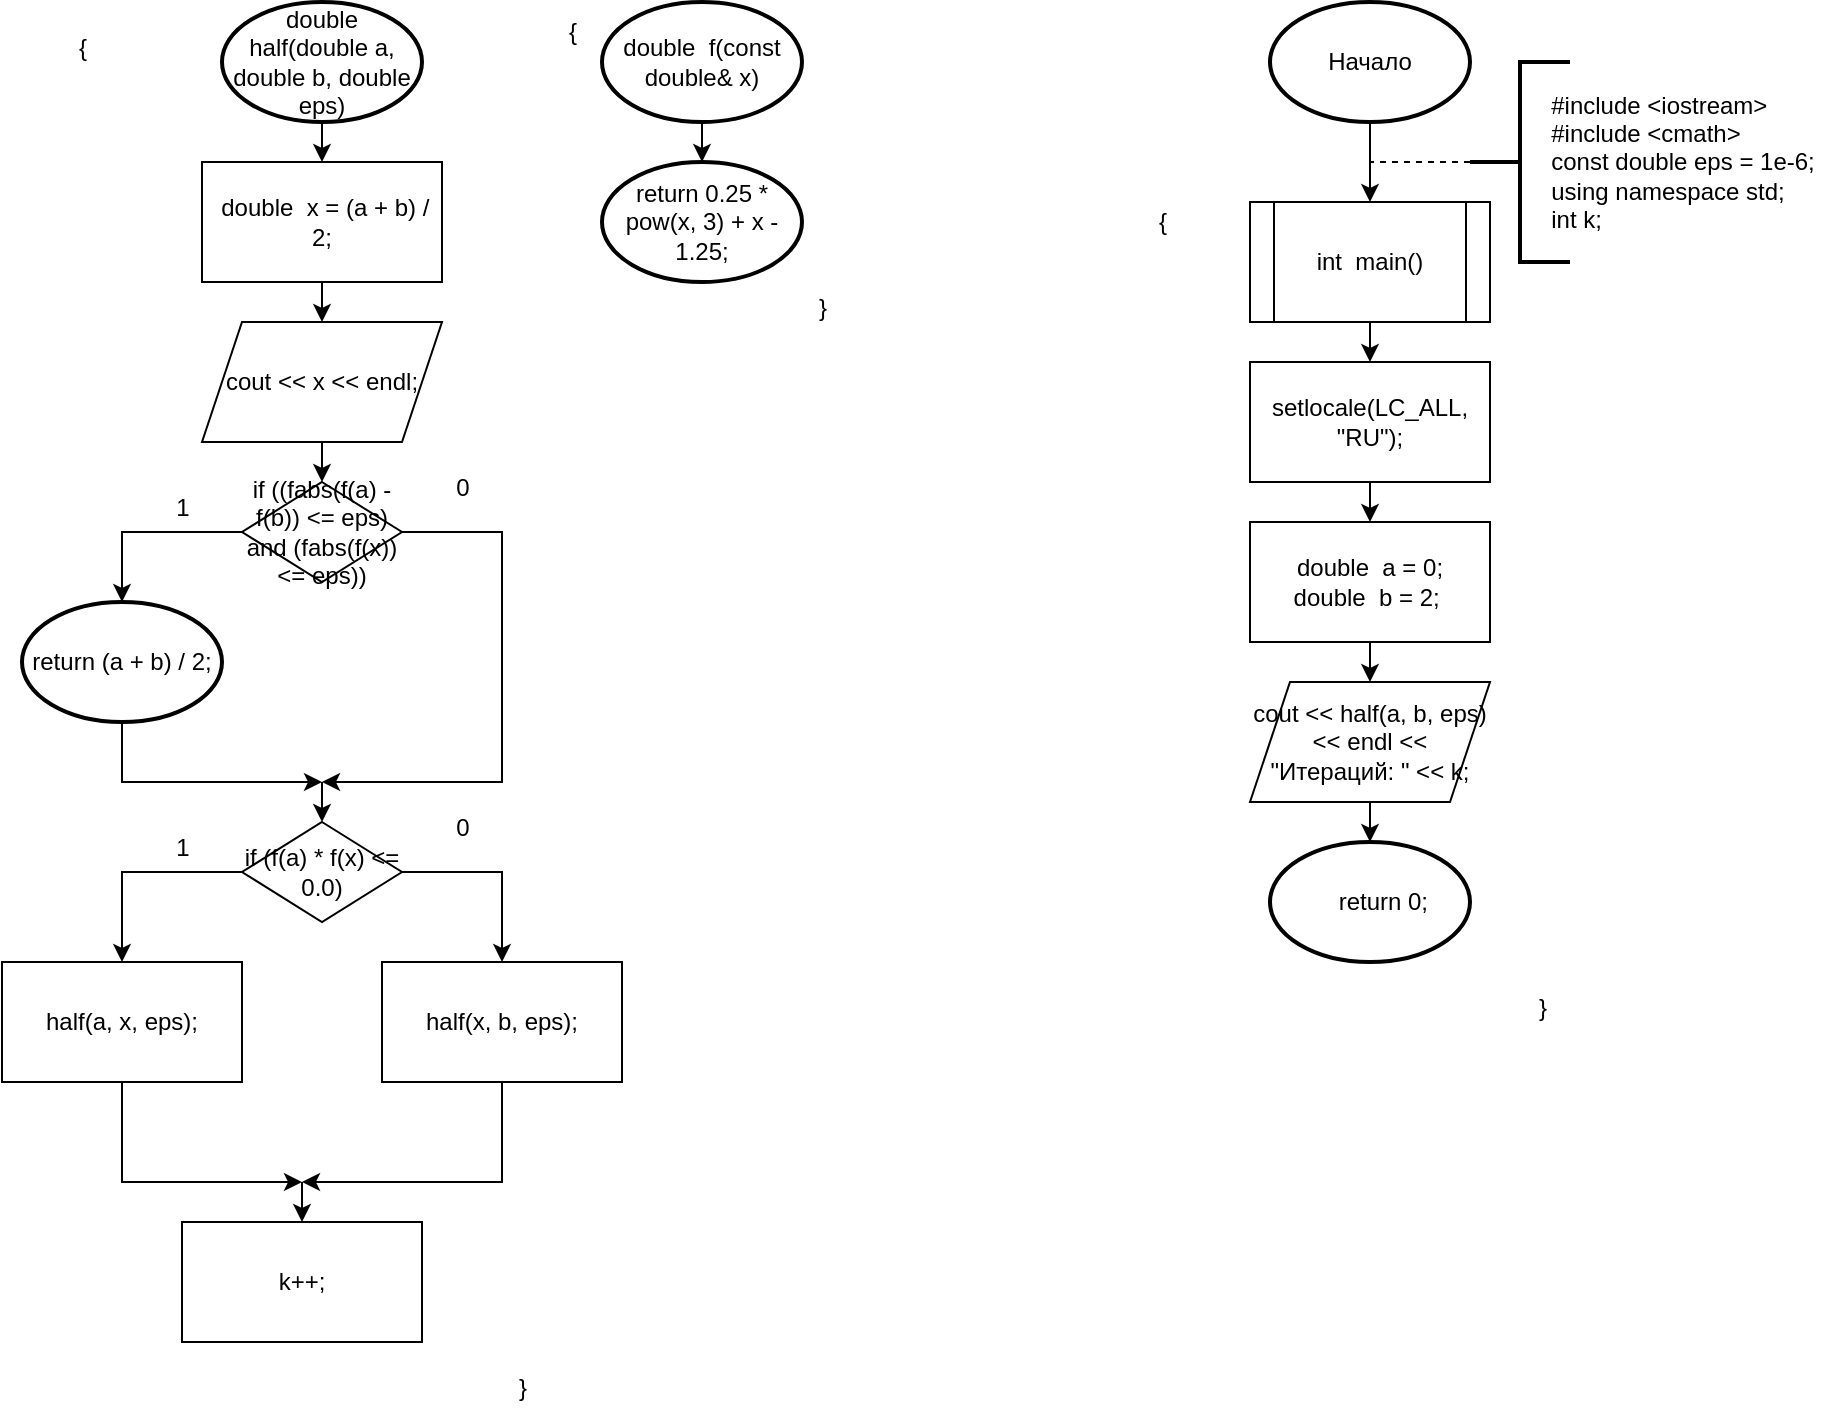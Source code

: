 <mxfile version="25.0.2">
  <diagram name="Страница — 1" id="jIeJxpKBLLPIpHVY_DND">
    <mxGraphModel dx="1357" dy="702" grid="1" gridSize="10" guides="1" tooltips="1" connect="1" arrows="1" fold="1" page="1" pageScale="1" pageWidth="827" pageHeight="1169" math="0" shadow="0">
      <root>
        <mxCell id="0" />
        <mxCell id="1" parent="0" />
        <mxCell id="tPtRWr90JzX8VV3-GxKe-7" style="edgeStyle=orthogonalEdgeStyle;rounded=0;orthogonalLoop=1;jettySize=auto;html=1;exitX=0.5;exitY=1;exitDx=0;exitDy=0;exitPerimeter=0;entryX=0.5;entryY=0;entryDx=0;entryDy=0;" parent="1" source="tPtRWr90JzX8VV3-GxKe-1" target="tPtRWr90JzX8VV3-GxKe-6" edge="1">
          <mxGeometry relative="1" as="geometry" />
        </mxCell>
        <mxCell id="tPtRWr90JzX8VV3-GxKe-1" value="Начало" style="strokeWidth=2;html=1;shape=mxgraph.flowchart.start_1;whiteSpace=wrap;" parent="1" vertex="1">
          <mxGeometry x="364" y="10" width="100" height="60" as="geometry" />
        </mxCell>
        <mxCell id="tPtRWr90JzX8VV3-GxKe-2" value="" style="strokeWidth=2;html=1;shape=mxgraph.flowchart.annotation_2;align=left;labelPosition=right;pointerEvents=1;" parent="1" vertex="1">
          <mxGeometry x="464" y="40" width="50" height="100" as="geometry" />
        </mxCell>
        <mxCell id="tPtRWr90JzX8VV3-GxKe-3" value="&lt;div style=&quot;text-align: justify;&quot;&gt;#include &amp;lt;iostream&amp;gt;&lt;/div&gt;&lt;div style=&quot;text-align: justify;&quot;&gt;#include &amp;lt;cmath&amp;gt;&lt;/div&gt;&lt;div style=&quot;text-align: justify;&quot;&gt;const double eps = 1e-6;&lt;/div&gt;&lt;div style=&quot;text-align: justify;&quot;&gt;using namespace std;&lt;/div&gt;&lt;div style=&quot;text-align: justify;&quot;&gt;int k;&lt;/div&gt;" style="text;html=1;align=center;verticalAlign=middle;resizable=0;points=[];autosize=1;strokeColor=none;fillColor=none;" parent="1" vertex="1">
          <mxGeometry x="490" y="45" width="160" height="90" as="geometry" />
        </mxCell>
        <mxCell id="tPtRWr90JzX8VV3-GxKe-4" value="" style="endArrow=none;dashed=1;html=1;rounded=0;entryX=0.5;entryY=1;entryDx=0;entryDy=0;entryPerimeter=0;exitX=0;exitY=0.5;exitDx=0;exitDy=0;exitPerimeter=0;" parent="1" source="tPtRWr90JzX8VV3-GxKe-2" target="tPtRWr90JzX8VV3-GxKe-1" edge="1">
          <mxGeometry width="50" height="50" relative="1" as="geometry">
            <mxPoint x="440" y="190" as="sourcePoint" />
            <mxPoint x="490" y="140" as="targetPoint" />
            <Array as="points">
              <mxPoint x="414" y="90" />
            </Array>
          </mxGeometry>
        </mxCell>
        <mxCell id="tPtRWr90JzX8VV3-GxKe-13" style="edgeStyle=orthogonalEdgeStyle;rounded=0;orthogonalLoop=1;jettySize=auto;html=1;exitX=0.5;exitY=1;exitDx=0;exitDy=0;entryX=0.5;entryY=0;entryDx=0;entryDy=0;" parent="1" source="tPtRWr90JzX8VV3-GxKe-6" target="tPtRWr90JzX8VV3-GxKe-8" edge="1">
          <mxGeometry relative="1" as="geometry" />
        </mxCell>
        <mxCell id="tPtRWr90JzX8VV3-GxKe-6" value="int&amp;nbsp; main()" style="shape=process;whiteSpace=wrap;html=1;backgroundOutline=1;" parent="1" vertex="1">
          <mxGeometry x="354" y="110" width="120" height="60" as="geometry" />
        </mxCell>
        <mxCell id="tPtRWr90JzX8VV3-GxKe-14" style="edgeStyle=orthogonalEdgeStyle;rounded=0;orthogonalLoop=1;jettySize=auto;html=1;exitX=0.5;exitY=1;exitDx=0;exitDy=0;entryX=0.5;entryY=0;entryDx=0;entryDy=0;" parent="1" source="tPtRWr90JzX8VV3-GxKe-8" target="tPtRWr90JzX8VV3-GxKe-9" edge="1">
          <mxGeometry relative="1" as="geometry" />
        </mxCell>
        <mxCell id="tPtRWr90JzX8VV3-GxKe-8" value="setlocale(LC_ALL, &quot;RU&quot;);" style="rounded=0;whiteSpace=wrap;html=1;" parent="1" vertex="1">
          <mxGeometry x="354" y="190" width="120" height="60" as="geometry" />
        </mxCell>
        <mxCell id="tPtRWr90JzX8VV3-GxKe-15" style="edgeStyle=orthogonalEdgeStyle;rounded=0;orthogonalLoop=1;jettySize=auto;html=1;exitX=0.5;exitY=1;exitDx=0;exitDy=0;entryX=0.5;entryY=0;entryDx=0;entryDy=0;" parent="1" source="tPtRWr90JzX8VV3-GxKe-9" target="tPtRWr90JzX8VV3-GxKe-10" edge="1">
          <mxGeometry relative="1" as="geometry" />
        </mxCell>
        <mxCell id="tPtRWr90JzX8VV3-GxKe-9" value="&lt;div&gt;double&amp;nbsp; a = 0;&lt;/div&gt;&lt;div&gt;double&amp;nbsp; b = 2;&amp;nbsp;&lt;/div&gt;" style="rounded=0;whiteSpace=wrap;html=1;" parent="1" vertex="1">
          <mxGeometry x="354" y="270" width="120" height="60" as="geometry" />
        </mxCell>
        <mxCell id="tPtRWr90JzX8VV3-GxKe-16" style="edgeStyle=orthogonalEdgeStyle;rounded=0;orthogonalLoop=1;jettySize=auto;html=1;exitX=0.5;exitY=1;exitDx=0;exitDy=0;" parent="1" source="tPtRWr90JzX8VV3-GxKe-10" target="tPtRWr90JzX8VV3-GxKe-12" edge="1">
          <mxGeometry relative="1" as="geometry" />
        </mxCell>
        <mxCell id="tPtRWr90JzX8VV3-GxKe-10" value="cout &amp;lt;&amp;lt; half(a, b, eps) &amp;lt;&amp;lt; endl &amp;lt;&amp;lt; &quot;Итераций: &quot; &amp;lt;&amp;lt; k;" style="shape=parallelogram;perimeter=parallelogramPerimeter;whiteSpace=wrap;html=1;fixedSize=1;" parent="1" vertex="1">
          <mxGeometry x="354" y="350" width="120" height="60" as="geometry" />
        </mxCell>
        <mxCell id="tPtRWr90JzX8VV3-GxKe-12" value="&lt;div&gt;&amp;nbsp; &amp;nbsp; return 0;&lt;/div&gt;" style="strokeWidth=2;html=1;shape=mxgraph.flowchart.start_1;whiteSpace=wrap;" parent="1" vertex="1">
          <mxGeometry x="364" y="430" width="100" height="60" as="geometry" />
        </mxCell>
        <mxCell id="tPtRWr90JzX8VV3-GxKe-17" value="double&amp;nbsp; f(const double&amp;amp; x)" style="strokeWidth=2;html=1;shape=mxgraph.flowchart.start_1;whiteSpace=wrap;" parent="1" vertex="1">
          <mxGeometry x="30" y="10" width="100" height="60" as="geometry" />
        </mxCell>
        <mxCell id="tPtRWr90JzX8VV3-GxKe-18" value="return 0.25 * pow(x, 3) + x - 1.25;" style="strokeWidth=2;html=1;shape=mxgraph.flowchart.start_1;whiteSpace=wrap;" parent="1" vertex="1">
          <mxGeometry x="30" y="90" width="100" height="60" as="geometry" />
        </mxCell>
        <mxCell id="tPtRWr90JzX8VV3-GxKe-19" style="edgeStyle=orthogonalEdgeStyle;rounded=0;orthogonalLoop=1;jettySize=auto;html=1;exitX=0.5;exitY=1;exitDx=0;exitDy=0;exitPerimeter=0;entryX=0.5;entryY=0;entryDx=0;entryDy=0;entryPerimeter=0;" parent="1" source="tPtRWr90JzX8VV3-GxKe-17" target="tPtRWr90JzX8VV3-GxKe-18" edge="1">
          <mxGeometry relative="1" as="geometry" />
        </mxCell>
        <mxCell id="tPtRWr90JzX8VV3-GxKe-25" style="edgeStyle=orthogonalEdgeStyle;rounded=0;orthogonalLoop=1;jettySize=auto;html=1;exitX=0.5;exitY=1;exitDx=0;exitDy=0;exitPerimeter=0;entryX=0.5;entryY=0;entryDx=0;entryDy=0;" parent="1" source="tPtRWr90JzX8VV3-GxKe-20" target="tPtRWr90JzX8VV3-GxKe-21" edge="1">
          <mxGeometry relative="1" as="geometry" />
        </mxCell>
        <mxCell id="tPtRWr90JzX8VV3-GxKe-20" value="double half(double a, double b, double eps)" style="strokeWidth=2;html=1;shape=mxgraph.flowchart.start_1;whiteSpace=wrap;" parent="1" vertex="1">
          <mxGeometry x="-160" y="10" width="100" height="60" as="geometry" />
        </mxCell>
        <mxCell id="tPtRWr90JzX8VV3-GxKe-24" style="edgeStyle=orthogonalEdgeStyle;rounded=0;orthogonalLoop=1;jettySize=auto;html=1;exitX=0.5;exitY=1;exitDx=0;exitDy=0;entryX=0.5;entryY=0;entryDx=0;entryDy=0;" parent="1" source="tPtRWr90JzX8VV3-GxKe-21" target="tPtRWr90JzX8VV3-GxKe-22" edge="1">
          <mxGeometry relative="1" as="geometry" />
        </mxCell>
        <mxCell id="tPtRWr90JzX8VV3-GxKe-21" value="&amp;nbsp;double&amp;nbsp; x = (a + b) / 2;" style="rounded=0;whiteSpace=wrap;html=1;" parent="1" vertex="1">
          <mxGeometry x="-170" y="90" width="120" height="60" as="geometry" />
        </mxCell>
        <mxCell id="tPtRWr90JzX8VV3-GxKe-26" style="edgeStyle=orthogonalEdgeStyle;rounded=0;orthogonalLoop=1;jettySize=auto;html=1;exitX=0.5;exitY=1;exitDx=0;exitDy=0;entryX=0.5;entryY=0;entryDx=0;entryDy=0;" parent="1" source="tPtRWr90JzX8VV3-GxKe-22" target="tPtRWr90JzX8VV3-GxKe-23" edge="1">
          <mxGeometry relative="1" as="geometry" />
        </mxCell>
        <mxCell id="tPtRWr90JzX8VV3-GxKe-22" value="cout &amp;lt;&amp;lt; x &amp;lt;&amp;lt; endl;" style="shape=parallelogram;perimeter=parallelogramPerimeter;whiteSpace=wrap;html=1;fixedSize=1;" parent="1" vertex="1">
          <mxGeometry x="-170" y="170" width="120" height="60" as="geometry" />
        </mxCell>
        <mxCell id="tPtRWr90JzX8VV3-GxKe-32" style="edgeStyle=orthogonalEdgeStyle;rounded=0;orthogonalLoop=1;jettySize=auto;html=1;exitX=1;exitY=0.5;exitDx=0;exitDy=0;" parent="1" source="tPtRWr90JzX8VV3-GxKe-23" edge="1">
          <mxGeometry relative="1" as="geometry">
            <mxPoint x="-110" y="400" as="targetPoint" />
            <Array as="points">
              <mxPoint x="-20" y="275" />
              <mxPoint x="-20" y="400" />
            </Array>
          </mxGeometry>
        </mxCell>
        <mxCell id="tPtRWr90JzX8VV3-GxKe-23" value="if ((fabs(f(a) - f(b)) &amp;lt;= eps) and (fabs(f(x)) &amp;lt;= eps))" style="rhombus;whiteSpace=wrap;html=1;" parent="1" vertex="1">
          <mxGeometry x="-150" y="250" width="80" height="50" as="geometry" />
        </mxCell>
        <mxCell id="tPtRWr90JzX8VV3-GxKe-29" value="return (a + b) / 2;" style="strokeWidth=2;html=1;shape=mxgraph.flowchart.start_1;whiteSpace=wrap;" parent="1" vertex="1">
          <mxGeometry x="-260" y="310" width="100" height="60" as="geometry" />
        </mxCell>
        <mxCell id="tPtRWr90JzX8VV3-GxKe-30" style="edgeStyle=orthogonalEdgeStyle;rounded=0;orthogonalLoop=1;jettySize=auto;html=1;exitX=0;exitY=0.5;exitDx=0;exitDy=0;entryX=0.5;entryY=0;entryDx=0;entryDy=0;entryPerimeter=0;" parent="1" source="tPtRWr90JzX8VV3-GxKe-23" target="tPtRWr90JzX8VV3-GxKe-29" edge="1">
          <mxGeometry relative="1" as="geometry" />
        </mxCell>
        <mxCell id="tPtRWr90JzX8VV3-GxKe-31" value="" style="endArrow=classic;html=1;rounded=0;exitX=0.5;exitY=1;exitDx=0;exitDy=0;exitPerimeter=0;" parent="1" source="tPtRWr90JzX8VV3-GxKe-29" edge="1">
          <mxGeometry width="50" height="50" relative="1" as="geometry">
            <mxPoint x="-220" y="460" as="sourcePoint" />
            <mxPoint x="-110" y="400" as="targetPoint" />
            <Array as="points">
              <mxPoint x="-210" y="400" />
            </Array>
          </mxGeometry>
        </mxCell>
        <mxCell id="tPtRWr90JzX8VV3-GxKe-33" value="1" style="text;html=1;align=center;verticalAlign=middle;resizable=0;points=[];autosize=1;strokeColor=none;fillColor=none;" parent="1" vertex="1">
          <mxGeometry x="-195" y="248" width="30" height="30" as="geometry" />
        </mxCell>
        <mxCell id="tPtRWr90JzX8VV3-GxKe-34" value="0" style="text;html=1;align=center;verticalAlign=middle;resizable=0;points=[];autosize=1;strokeColor=none;fillColor=none;" parent="1" vertex="1">
          <mxGeometry x="-55" y="238" width="30" height="30" as="geometry" />
        </mxCell>
        <mxCell id="tPtRWr90JzX8VV3-GxKe-39" style="edgeStyle=orthogonalEdgeStyle;rounded=0;orthogonalLoop=1;jettySize=auto;html=1;exitX=0;exitY=0.5;exitDx=0;exitDy=0;entryX=0.5;entryY=0;entryDx=0;entryDy=0;" parent="1" source="tPtRWr90JzX8VV3-GxKe-35" target="tPtRWr90JzX8VV3-GxKe-37" edge="1">
          <mxGeometry relative="1" as="geometry" />
        </mxCell>
        <mxCell id="tPtRWr90JzX8VV3-GxKe-40" style="edgeStyle=orthogonalEdgeStyle;rounded=0;orthogonalLoop=1;jettySize=auto;html=1;exitX=1;exitY=0.5;exitDx=0;exitDy=0;entryX=0.5;entryY=0;entryDx=0;entryDy=0;" parent="1" source="tPtRWr90JzX8VV3-GxKe-35" target="tPtRWr90JzX8VV3-GxKe-38" edge="1">
          <mxGeometry relative="1" as="geometry" />
        </mxCell>
        <mxCell id="tPtRWr90JzX8VV3-GxKe-35" value="if (f(a) * f(x) &amp;lt;= 0.0)" style="rhombus;whiteSpace=wrap;html=1;" parent="1" vertex="1">
          <mxGeometry x="-150" y="420" width="80" height="50" as="geometry" />
        </mxCell>
        <mxCell id="tPtRWr90JzX8VV3-GxKe-36" value="" style="endArrow=classic;html=1;rounded=0;entryX=0.5;entryY=0;entryDx=0;entryDy=0;" parent="1" target="tPtRWr90JzX8VV3-GxKe-35" edge="1">
          <mxGeometry width="50" height="50" relative="1" as="geometry">
            <mxPoint x="-110" y="400" as="sourcePoint" />
            <mxPoint x="-60" y="350" as="targetPoint" />
          </mxGeometry>
        </mxCell>
        <mxCell id="tPtRWr90JzX8VV3-GxKe-41" style="edgeStyle=orthogonalEdgeStyle;rounded=0;orthogonalLoop=1;jettySize=auto;html=1;exitX=0.5;exitY=1;exitDx=0;exitDy=0;" parent="1" source="tPtRWr90JzX8VV3-GxKe-37" edge="1">
          <mxGeometry relative="1" as="geometry">
            <mxPoint x="-120" y="600" as="targetPoint" />
            <Array as="points">
              <mxPoint x="-210" y="600" />
            </Array>
          </mxGeometry>
        </mxCell>
        <mxCell id="tPtRWr90JzX8VV3-GxKe-37" value="half(a, x, eps);" style="rounded=0;whiteSpace=wrap;html=1;" parent="1" vertex="1">
          <mxGeometry x="-270" y="490" width="120" height="60" as="geometry" />
        </mxCell>
        <mxCell id="tPtRWr90JzX8VV3-GxKe-42" style="edgeStyle=orthogonalEdgeStyle;rounded=0;orthogonalLoop=1;jettySize=auto;html=1;exitX=0.5;exitY=1;exitDx=0;exitDy=0;" parent="1" source="tPtRWr90JzX8VV3-GxKe-38" edge="1">
          <mxGeometry relative="1" as="geometry">
            <mxPoint x="-120" y="600" as="targetPoint" />
            <Array as="points">
              <mxPoint x="-20" y="600" />
            </Array>
          </mxGeometry>
        </mxCell>
        <mxCell id="tPtRWr90JzX8VV3-GxKe-38" value="half(x, b, eps);" style="rounded=0;whiteSpace=wrap;html=1;" parent="1" vertex="1">
          <mxGeometry x="-80" y="490" width="120" height="60" as="geometry" />
        </mxCell>
        <mxCell id="tPtRWr90JzX8VV3-GxKe-43" value="k++;" style="rounded=0;whiteSpace=wrap;html=1;" parent="1" vertex="1">
          <mxGeometry x="-180" y="620" width="120" height="60" as="geometry" />
        </mxCell>
        <mxCell id="tPtRWr90JzX8VV3-GxKe-44" value="" style="endArrow=classic;html=1;rounded=0;entryX=0.5;entryY=0;entryDx=0;entryDy=0;" parent="1" target="tPtRWr90JzX8VV3-GxKe-43" edge="1">
          <mxGeometry width="50" height="50" relative="1" as="geometry">
            <mxPoint x="-120" y="600" as="sourcePoint" />
            <mxPoint x="-70" y="550" as="targetPoint" />
          </mxGeometry>
        </mxCell>
        <mxCell id="tPtRWr90JzX8VV3-GxKe-45" value="1" style="text;html=1;align=center;verticalAlign=middle;resizable=0;points=[];autosize=1;strokeColor=none;fillColor=none;" parent="1" vertex="1">
          <mxGeometry x="-195" y="418" width="30" height="30" as="geometry" />
        </mxCell>
        <mxCell id="tPtRWr90JzX8VV3-GxKe-46" value="0" style="text;html=1;align=center;verticalAlign=middle;resizable=0;points=[];autosize=1;strokeColor=none;fillColor=none;" parent="1" vertex="1">
          <mxGeometry x="-55" y="408" width="30" height="30" as="geometry" />
        </mxCell>
        <mxCell id="tPtRWr90JzX8VV3-GxKe-47" value="{" style="text;html=1;align=center;verticalAlign=middle;resizable=0;points=[];autosize=1;strokeColor=none;fillColor=none;" parent="1" vertex="1">
          <mxGeometry x="-245" y="18" width="30" height="30" as="geometry" />
        </mxCell>
        <mxCell id="tPtRWr90JzX8VV3-GxKe-48" value="}" style="text;html=1;align=center;verticalAlign=middle;resizable=0;points=[];autosize=1;strokeColor=none;fillColor=none;" parent="1" vertex="1">
          <mxGeometry x="-25" y="688" width="30" height="30" as="geometry" />
        </mxCell>
        <mxCell id="tPtRWr90JzX8VV3-GxKe-49" value="{" style="text;html=1;align=center;verticalAlign=middle;resizable=0;points=[];autosize=1;strokeColor=none;fillColor=none;" parent="1" vertex="1">
          <mxGeometry y="10" width="30" height="30" as="geometry" />
        </mxCell>
        <mxCell id="tPtRWr90JzX8VV3-GxKe-50" value="}" style="text;html=1;align=center;verticalAlign=middle;resizable=0;points=[];autosize=1;strokeColor=none;fillColor=none;" parent="1" vertex="1">
          <mxGeometry x="125" y="148" width="30" height="30" as="geometry" />
        </mxCell>
        <mxCell id="tPtRWr90JzX8VV3-GxKe-51" value="{" style="text;html=1;align=center;verticalAlign=middle;resizable=0;points=[];autosize=1;strokeColor=none;fillColor=none;" parent="1" vertex="1">
          <mxGeometry x="295" y="105" width="30" height="30" as="geometry" />
        </mxCell>
        <mxCell id="tPtRWr90JzX8VV3-GxKe-52" value="}" style="text;html=1;align=center;verticalAlign=middle;resizable=0;points=[];autosize=1;strokeColor=none;fillColor=none;" parent="1" vertex="1">
          <mxGeometry x="485" y="498" width="30" height="30" as="geometry" />
        </mxCell>
      </root>
    </mxGraphModel>
  </diagram>
</mxfile>
